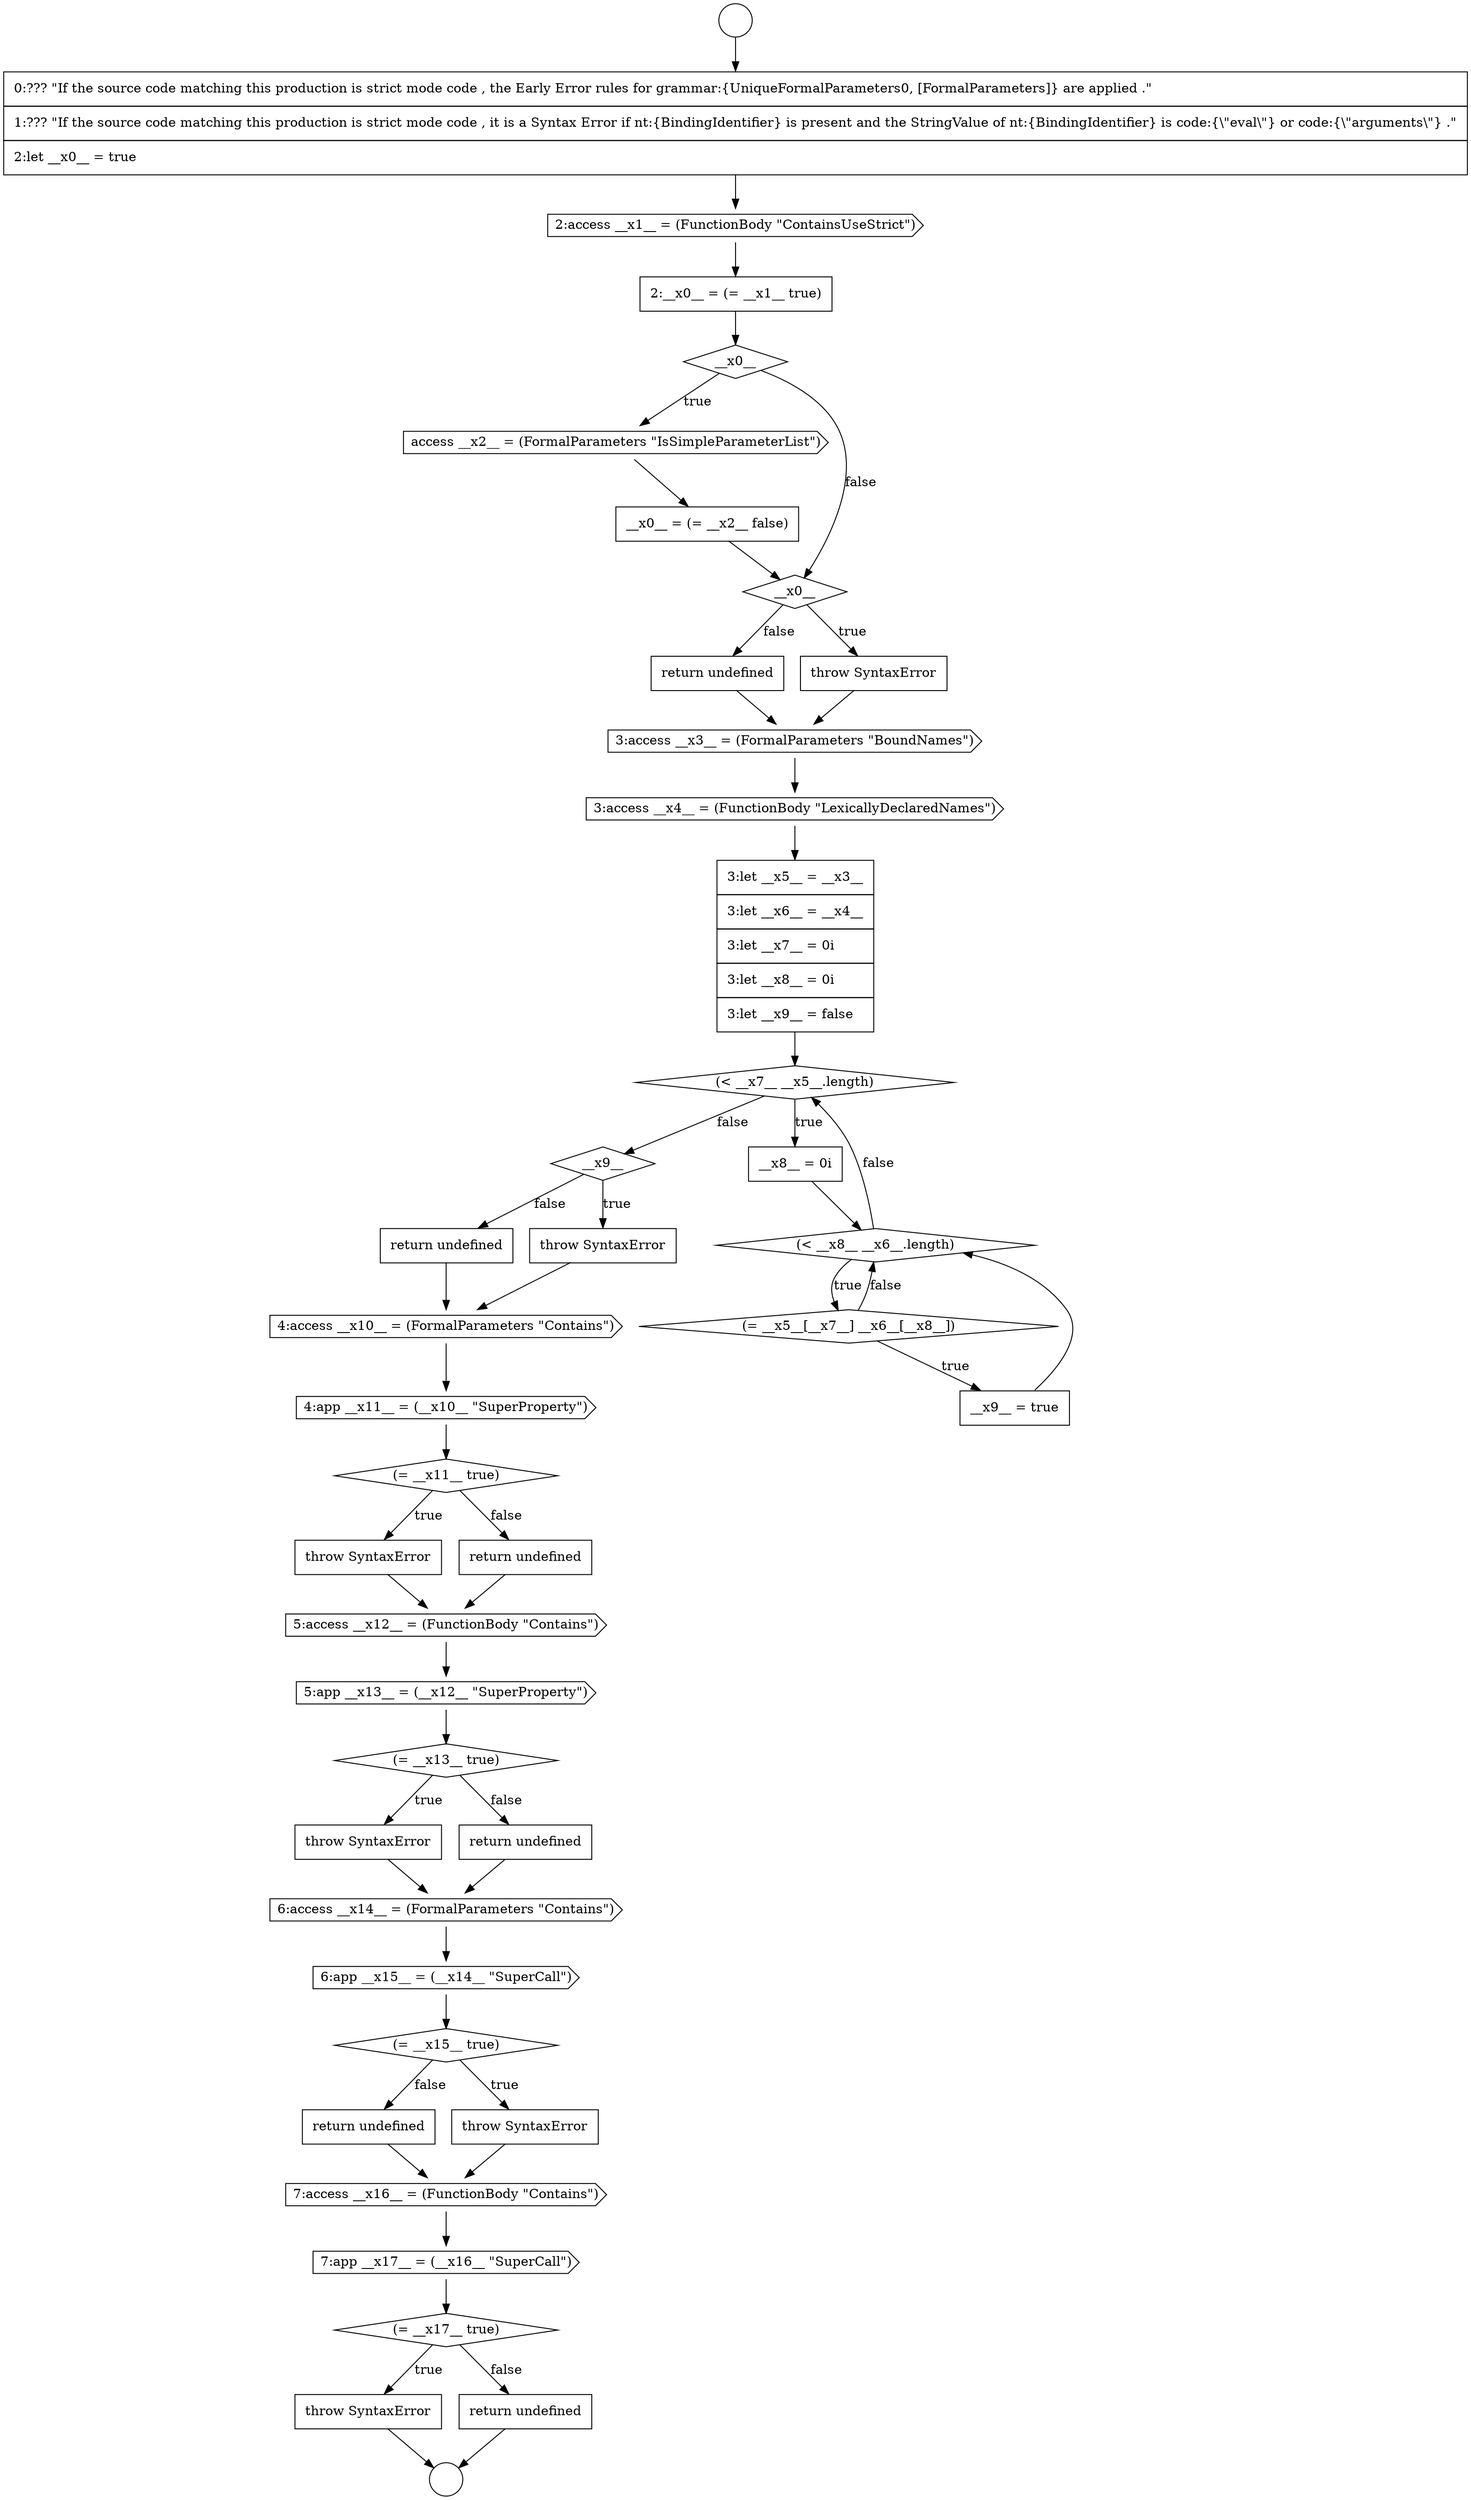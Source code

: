 digraph {
  node18723 [shape=cds, label=<<font color="black">3:access __x3__ = (FormalParameters &quot;BoundNames&quot;)</font>> color="black" fillcolor="white" style=filled]
  node18741 [shape=diamond, label=<<font color="black">(= __x13__ true)</font>> color="black" fillcolor="white" style=filled]
  node18713 [shape=circle label=" " color="black" fillcolor="white" style=filled]
  node18737 [shape=none, margin=0, label=<<font color="black">
    <table border="0" cellborder="1" cellspacing="0" cellpadding="10">
      <tr><td align="left">throw SyntaxError</td></tr>
    </table>
  </font>> color="black" fillcolor="white" style=filled]
  node18742 [shape=none, margin=0, label=<<font color="black">
    <table border="0" cellborder="1" cellspacing="0" cellpadding="10">
      <tr><td align="left">throw SyntaxError</td></tr>
    </table>
  </font>> color="black" fillcolor="white" style=filled]
  node18738 [shape=none, margin=0, label=<<font color="black">
    <table border="0" cellborder="1" cellspacing="0" cellpadding="10">
      <tr><td align="left">return undefined</td></tr>
    </table>
  </font>> color="black" fillcolor="white" style=filled]
  node18736 [shape=diamond, label=<<font color="black">(= __x11__ true)</font>> color="black" fillcolor="white" style=filled]
  node18726 [shape=diamond, label=<<font color="black">(&lt; __x7__ __x5__.length)</font>> color="black" fillcolor="white" style=filled]
  node18743 [shape=none, margin=0, label=<<font color="black">
    <table border="0" cellborder="1" cellspacing="0" cellpadding="10">
      <tr><td align="left">return undefined</td></tr>
    </table>
  </font>> color="black" fillcolor="white" style=filled]
  node18731 [shape=diamond, label=<<font color="black">__x9__</font>> color="black" fillcolor="white" style=filled]
  node18752 [shape=none, margin=0, label=<<font color="black">
    <table border="0" cellborder="1" cellspacing="0" cellpadding="10">
      <tr><td align="left">throw SyntaxError</td></tr>
    </table>
  </font>> color="black" fillcolor="white" style=filled]
  node18744 [shape=cds, label=<<font color="black">6:access __x14__ = (FormalParameters &quot;Contains&quot;)</font>> color="black" fillcolor="white" style=filled]
  node18734 [shape=cds, label=<<font color="black">4:access __x10__ = (FormalParameters &quot;Contains&quot;)</font>> color="black" fillcolor="white" style=filled]
  node18746 [shape=diamond, label=<<font color="black">(= __x15__ true)</font>> color="black" fillcolor="white" style=filled]
  node18729 [shape=diamond, label=<<font color="black">(= __x5__[__x7__] __x6__[__x8__])</font>> color="black" fillcolor="white" style=filled]
  node18728 [shape=diamond, label=<<font color="black">(&lt; __x8__ __x6__.length)</font>> color="black" fillcolor="white" style=filled]
  node18717 [shape=diamond, label=<<font color="black">__x0__</font>> color="black" fillcolor="white" style=filled]
  node18750 [shape=cds, label=<<font color="black">7:app __x17__ = (__x16__ &quot;SuperCall&quot;)</font>> color="black" fillcolor="white" style=filled]
  node18733 [shape=none, margin=0, label=<<font color="black">
    <table border="0" cellborder="1" cellspacing="0" cellpadding="10">
      <tr><td align="left">return undefined</td></tr>
    </table>
  </font>> color="black" fillcolor="white" style=filled]
  node18725 [shape=none, margin=0, label=<<font color="black">
    <table border="0" cellborder="1" cellspacing="0" cellpadding="10">
      <tr><td align="left">3:let __x5__ = __x3__</td></tr>
      <tr><td align="left">3:let __x6__ = __x4__</td></tr>
      <tr><td align="left">3:let __x7__ = 0i</td></tr>
      <tr><td align="left">3:let __x8__ = 0i</td></tr>
      <tr><td align="left">3:let __x9__ = false</td></tr>
    </table>
  </font>> color="black" fillcolor="white" style=filled]
  node18722 [shape=none, margin=0, label=<<font color="black">
    <table border="0" cellborder="1" cellspacing="0" cellpadding="10">
      <tr><td align="left">return undefined</td></tr>
    </table>
  </font>> color="black" fillcolor="white" style=filled]
  node18732 [shape=none, margin=0, label=<<font color="black">
    <table border="0" cellborder="1" cellspacing="0" cellpadding="10">
      <tr><td align="left">throw SyntaxError</td></tr>
    </table>
  </font>> color="black" fillcolor="white" style=filled]
  node18735 [shape=cds, label=<<font color="black">4:app __x11__ = (__x10__ &quot;SuperProperty&quot;)</font>> color="black" fillcolor="white" style=filled]
  node18718 [shape=cds, label=<<font color="black">access __x2__ = (FormalParameters &quot;IsSimpleParameterList&quot;)</font>> color="black" fillcolor="white" style=filled]
  node18745 [shape=cds, label=<<font color="black">6:app __x15__ = (__x14__ &quot;SuperCall&quot;)</font>> color="black" fillcolor="white" style=filled]
  node18714 [shape=none, margin=0, label=<<font color="black">
    <table border="0" cellborder="1" cellspacing="0" cellpadding="10">
      <tr><td align="left">0:??? &quot;If the source code matching this production is strict mode code , the Early Error rules for grammar:{UniqueFormalParameters0, [FormalParameters]} are applied .&quot;</td></tr>
      <tr><td align="left">1:??? &quot;If the source code matching this production is strict mode code , it is a Syntax Error if nt:{BindingIdentifier} is present and the StringValue of nt:{BindingIdentifier} is code:{\&quot;eval\&quot;} or code:{\&quot;arguments\&quot;} .&quot;</td></tr>
      <tr><td align="left">2:let __x0__ = true</td></tr>
    </table>
  </font>> color="black" fillcolor="white" style=filled]
  node18749 [shape=cds, label=<<font color="black">7:access __x16__ = (FunctionBody &quot;Contains&quot;)</font>> color="black" fillcolor="white" style=filled]
  node18748 [shape=none, margin=0, label=<<font color="black">
    <table border="0" cellborder="1" cellspacing="0" cellpadding="10">
      <tr><td align="left">return undefined</td></tr>
    </table>
  </font>> color="black" fillcolor="white" style=filled]
  node18721 [shape=none, margin=0, label=<<font color="black">
    <table border="0" cellborder="1" cellspacing="0" cellpadding="10">
      <tr><td align="left">throw SyntaxError</td></tr>
    </table>
  </font>> color="black" fillcolor="white" style=filled]
  node18712 [shape=circle label=" " color="black" fillcolor="white" style=filled]
  node18739 [shape=cds, label=<<font color="black">5:access __x12__ = (FunctionBody &quot;Contains&quot;)</font>> color="black" fillcolor="white" style=filled]
  node18715 [shape=cds, label=<<font color="black">2:access __x1__ = (FunctionBody &quot;ContainsUseStrict&quot;)</font>> color="black" fillcolor="white" style=filled]
  node18720 [shape=diamond, label=<<font color="black">__x0__</font>> color="black" fillcolor="white" style=filled]
  node18747 [shape=none, margin=0, label=<<font color="black">
    <table border="0" cellborder="1" cellspacing="0" cellpadding="10">
      <tr><td align="left">throw SyntaxError</td></tr>
    </table>
  </font>> color="black" fillcolor="white" style=filled]
  node18727 [shape=none, margin=0, label=<<font color="black">
    <table border="0" cellborder="1" cellspacing="0" cellpadding="10">
      <tr><td align="left">__x8__ = 0i</td></tr>
    </table>
  </font>> color="black" fillcolor="white" style=filled]
  node18724 [shape=cds, label=<<font color="black">3:access __x4__ = (FunctionBody &quot;LexicallyDeclaredNames&quot;)</font>> color="black" fillcolor="white" style=filled]
  node18730 [shape=none, margin=0, label=<<font color="black">
    <table border="0" cellborder="1" cellspacing="0" cellpadding="10">
      <tr><td align="left">__x9__ = true</td></tr>
    </table>
  </font>> color="black" fillcolor="white" style=filled]
  node18753 [shape=none, margin=0, label=<<font color="black">
    <table border="0" cellborder="1" cellspacing="0" cellpadding="10">
      <tr><td align="left">return undefined</td></tr>
    </table>
  </font>> color="black" fillcolor="white" style=filled]
  node18740 [shape=cds, label=<<font color="black">5:app __x13__ = (__x12__ &quot;SuperProperty&quot;)</font>> color="black" fillcolor="white" style=filled]
  node18716 [shape=none, margin=0, label=<<font color="black">
    <table border="0" cellborder="1" cellspacing="0" cellpadding="10">
      <tr><td align="left">2:__x0__ = (= __x1__ true)</td></tr>
    </table>
  </font>> color="black" fillcolor="white" style=filled]
  node18719 [shape=none, margin=0, label=<<font color="black">
    <table border="0" cellborder="1" cellspacing="0" cellpadding="10">
      <tr><td align="left">__x0__ = (= __x2__ false)</td></tr>
    </table>
  </font>> color="black" fillcolor="white" style=filled]
  node18751 [shape=diamond, label=<<font color="black">(= __x17__ true)</font>> color="black" fillcolor="white" style=filled]
  node18733 -> node18734 [ color="black"]
  node18746 -> node18747 [label=<<font color="black">true</font>> color="black"]
  node18746 -> node18748 [label=<<font color="black">false</font>> color="black"]
  node18718 -> node18719 [ color="black"]
  node18729 -> node18730 [label=<<font color="black">true</font>> color="black"]
  node18729 -> node18728 [label=<<font color="black">false</font>> color="black"]
  node18743 -> node18744 [ color="black"]
  node18735 -> node18736 [ color="black"]
  node18732 -> node18734 [ color="black"]
  node18719 -> node18720 [ color="black"]
  node18736 -> node18737 [label=<<font color="black">true</font>> color="black"]
  node18736 -> node18738 [label=<<font color="black">false</font>> color="black"]
  node18748 -> node18749 [ color="black"]
  node18730 -> node18728 [ color="black"]
  node18751 -> node18752 [label=<<font color="black">true</font>> color="black"]
  node18751 -> node18753 [label=<<font color="black">false</font>> color="black"]
  node18726 -> node18727 [label=<<font color="black">true</font>> color="black"]
  node18726 -> node18731 [label=<<font color="black">false</font>> color="black"]
  node18716 -> node18717 [ color="black"]
  node18742 -> node18744 [ color="black"]
  node18747 -> node18749 [ color="black"]
  node18722 -> node18723 [ color="black"]
  node18714 -> node18715 [ color="black"]
  node18749 -> node18750 [ color="black"]
  node18721 -> node18723 [ color="black"]
  node18737 -> node18739 [ color="black"]
  node18731 -> node18732 [label=<<font color="black">true</font>> color="black"]
  node18731 -> node18733 [label=<<font color="black">false</font>> color="black"]
  node18715 -> node18716 [ color="black"]
  node18724 -> node18725 [ color="black"]
  node18728 -> node18729 [label=<<font color="black">true</font>> color="black"]
  node18728 -> node18726 [label=<<font color="black">false</font>> color="black"]
  node18744 -> node18745 [ color="black"]
  node18738 -> node18739 [ color="black"]
  node18740 -> node18741 [ color="black"]
  node18745 -> node18746 [ color="black"]
  node18725 -> node18726 [ color="black"]
  node18717 -> node18718 [label=<<font color="black">true</font>> color="black"]
  node18717 -> node18720 [label=<<font color="black">false</font>> color="black"]
  node18723 -> node18724 [ color="black"]
  node18734 -> node18735 [ color="black"]
  node18750 -> node18751 [ color="black"]
  node18727 -> node18728 [ color="black"]
  node18741 -> node18742 [label=<<font color="black">true</font>> color="black"]
  node18741 -> node18743 [label=<<font color="black">false</font>> color="black"]
  node18753 -> node18713 [ color="black"]
  node18712 -> node18714 [ color="black"]
  node18752 -> node18713 [ color="black"]
  node18720 -> node18721 [label=<<font color="black">true</font>> color="black"]
  node18720 -> node18722 [label=<<font color="black">false</font>> color="black"]
  node18739 -> node18740 [ color="black"]
}
